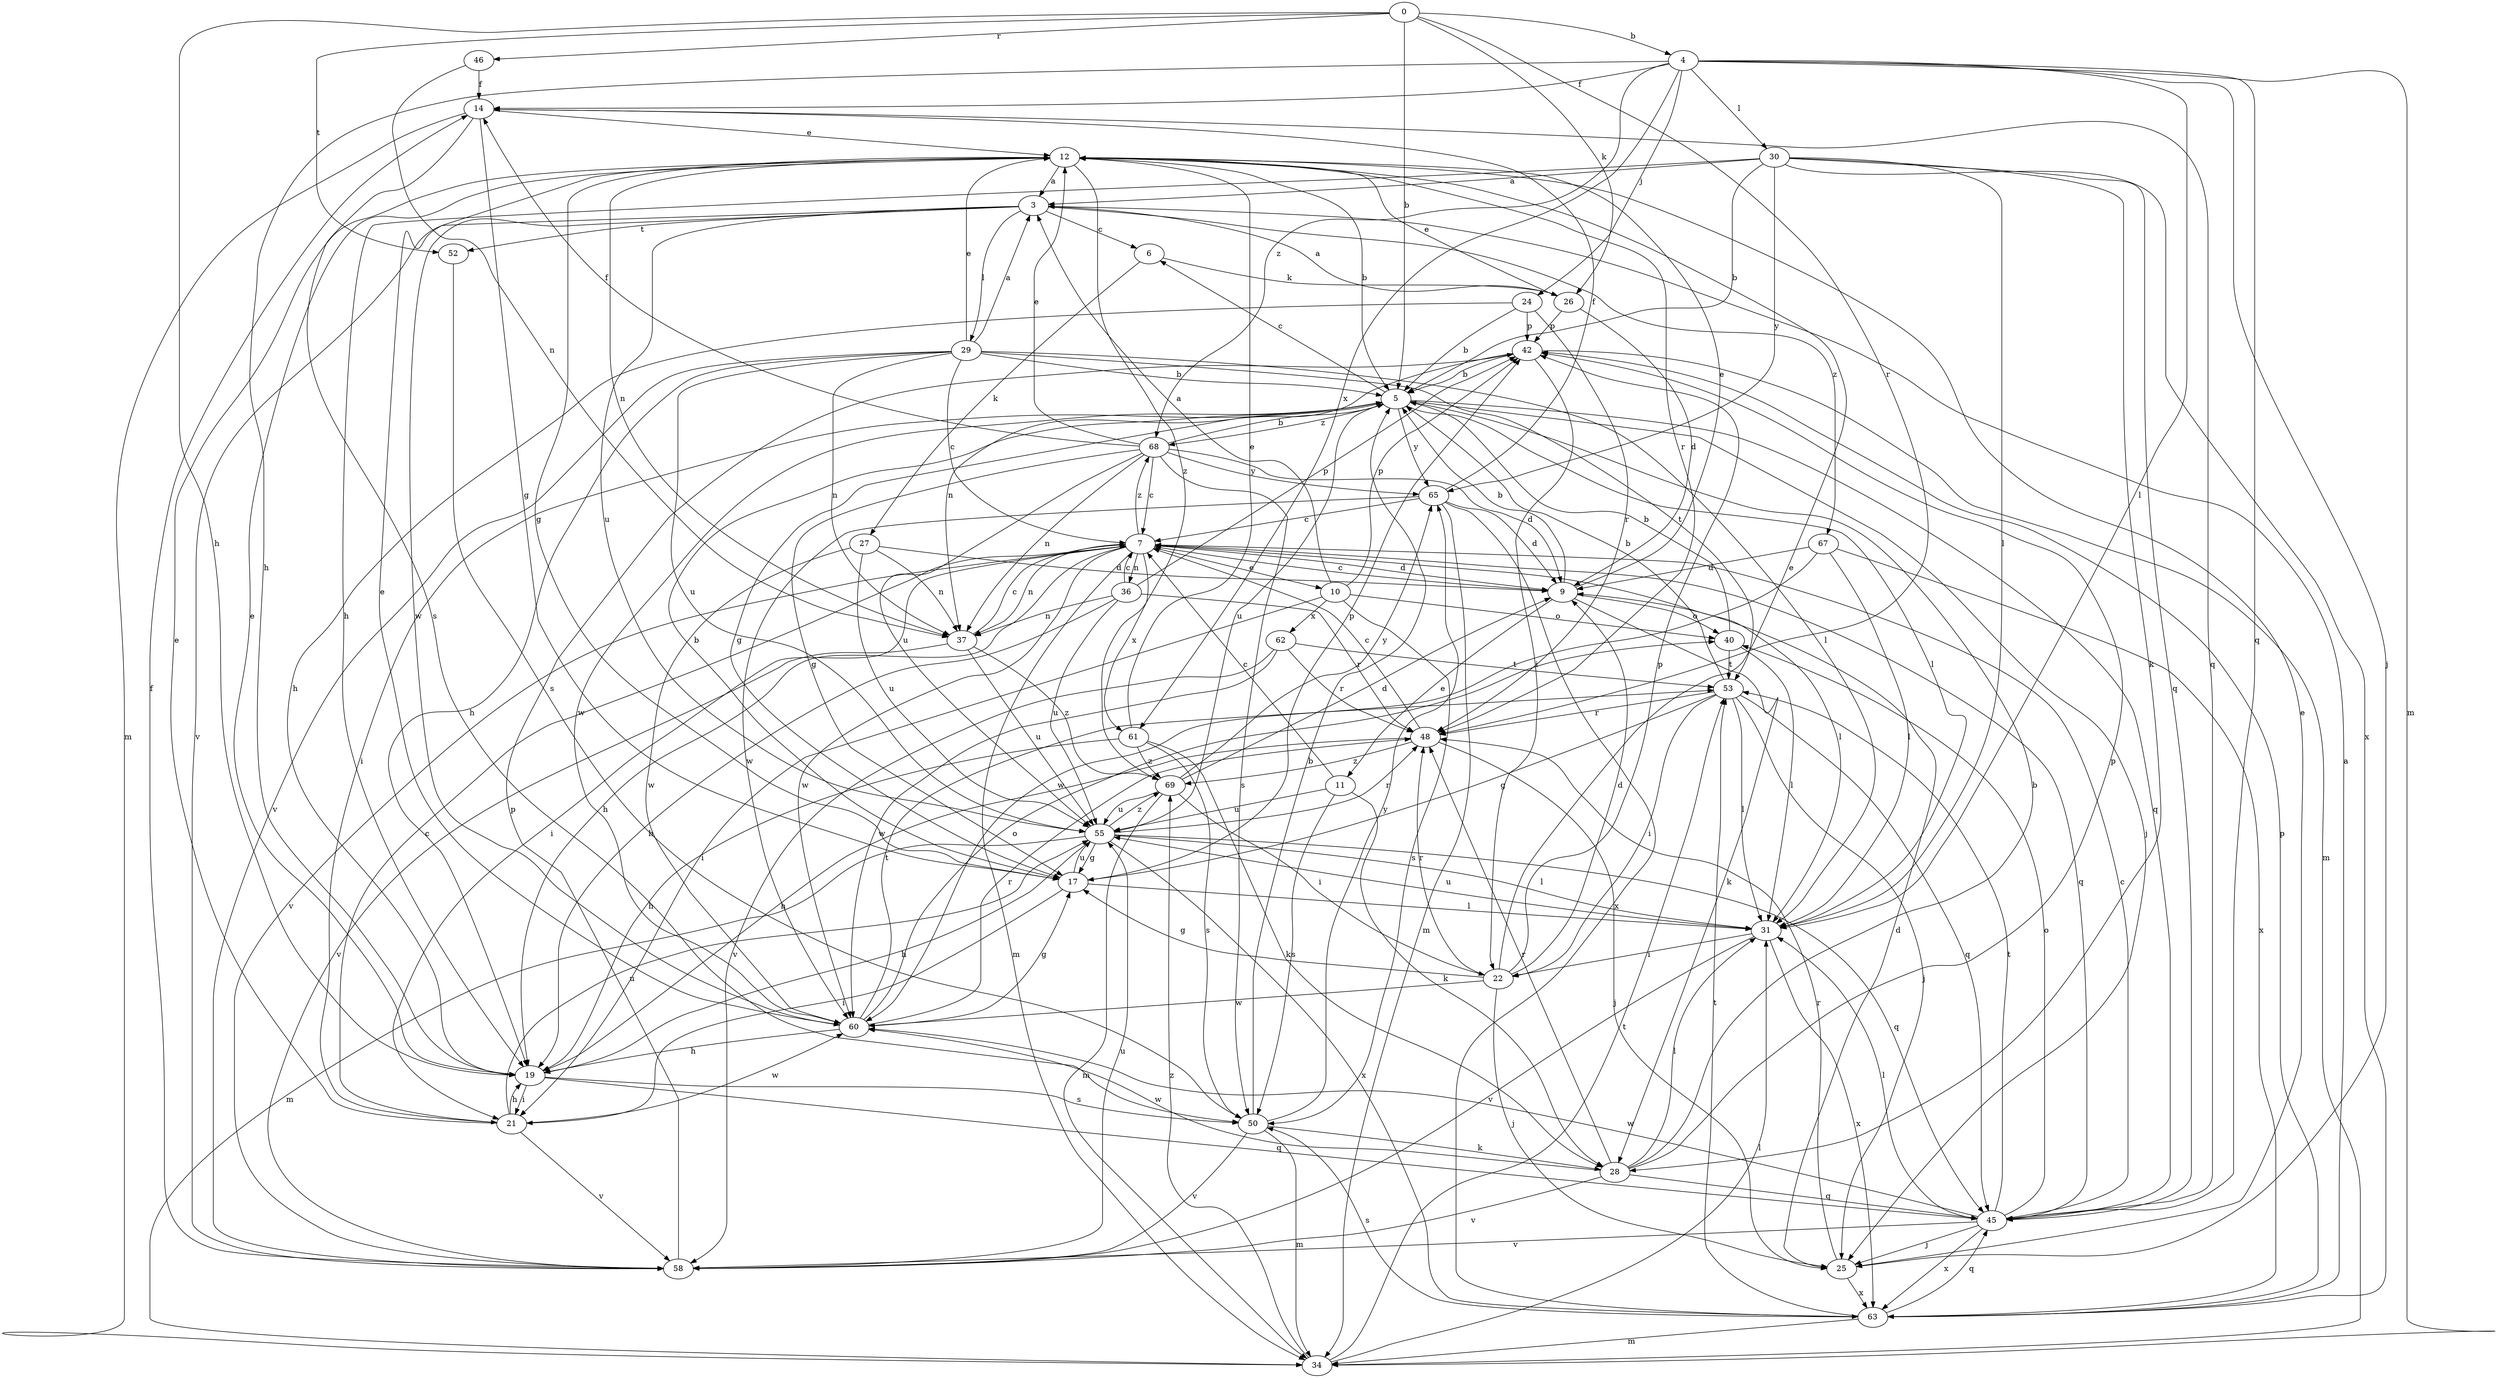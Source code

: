 strict digraph  {
0;
3;
4;
5;
6;
7;
9;
10;
11;
12;
14;
17;
19;
21;
22;
24;
25;
26;
27;
28;
29;
30;
31;
34;
36;
37;
40;
42;
45;
46;
48;
50;
52;
53;
55;
58;
60;
61;
62;
63;
65;
67;
68;
69;
0 -> 4  [label=b];
0 -> 5  [label=b];
0 -> 19  [label=h];
0 -> 26  [label=k];
0 -> 46  [label=r];
0 -> 48  [label=r];
0 -> 52  [label=t];
3 -> 6  [label=c];
3 -> 29  [label=l];
3 -> 52  [label=t];
3 -> 55  [label=u];
3 -> 58  [label=v];
3 -> 60  [label=w];
3 -> 67  [label=z];
4 -> 14  [label=f];
4 -> 19  [label=h];
4 -> 24  [label=j];
4 -> 25  [label=j];
4 -> 30  [label=l];
4 -> 31  [label=l];
4 -> 34  [label=m];
4 -> 45  [label=q];
4 -> 61  [label=x];
4 -> 68  [label=z];
5 -> 6  [label=c];
5 -> 17  [label=g];
5 -> 21  [label=i];
5 -> 25  [label=j];
5 -> 31  [label=l];
5 -> 45  [label=q];
5 -> 55  [label=u];
5 -> 60  [label=w];
5 -> 65  [label=y];
5 -> 68  [label=z];
6 -> 26  [label=k];
6 -> 27  [label=k];
7 -> 9  [label=d];
7 -> 10  [label=e];
7 -> 19  [label=h];
7 -> 21  [label=i];
7 -> 31  [label=l];
7 -> 34  [label=m];
7 -> 36  [label=n];
7 -> 37  [label=n];
7 -> 45  [label=q];
7 -> 58  [label=v];
7 -> 60  [label=w];
7 -> 61  [label=x];
7 -> 68  [label=z];
9 -> 5  [label=b];
9 -> 7  [label=c];
9 -> 11  [label=e];
9 -> 12  [label=e];
9 -> 28  [label=k];
9 -> 40  [label=o];
10 -> 3  [label=a];
10 -> 21  [label=i];
10 -> 40  [label=o];
10 -> 42  [label=p];
10 -> 50  [label=s];
10 -> 62  [label=x];
11 -> 7  [label=c];
11 -> 28  [label=k];
11 -> 50  [label=s];
11 -> 55  [label=u];
12 -> 3  [label=a];
12 -> 5  [label=b];
12 -> 17  [label=g];
12 -> 37  [label=n];
12 -> 48  [label=r];
12 -> 69  [label=z];
14 -> 12  [label=e];
14 -> 17  [label=g];
14 -> 34  [label=m];
14 -> 45  [label=q];
14 -> 50  [label=s];
17 -> 5  [label=b];
17 -> 21  [label=i];
17 -> 31  [label=l];
17 -> 42  [label=p];
17 -> 55  [label=u];
19 -> 12  [label=e];
19 -> 21  [label=i];
19 -> 45  [label=q];
19 -> 50  [label=s];
21 -> 7  [label=c];
21 -> 12  [label=e];
21 -> 19  [label=h];
21 -> 55  [label=u];
21 -> 58  [label=v];
21 -> 60  [label=w];
22 -> 9  [label=d];
22 -> 12  [label=e];
22 -> 17  [label=g];
22 -> 25  [label=j];
22 -> 42  [label=p];
22 -> 48  [label=r];
22 -> 60  [label=w];
24 -> 5  [label=b];
24 -> 19  [label=h];
24 -> 42  [label=p];
24 -> 48  [label=r];
25 -> 9  [label=d];
25 -> 12  [label=e];
25 -> 48  [label=r];
25 -> 63  [label=x];
26 -> 3  [label=a];
26 -> 9  [label=d];
26 -> 12  [label=e];
26 -> 42  [label=p];
27 -> 9  [label=d];
27 -> 37  [label=n];
27 -> 55  [label=u];
27 -> 60  [label=w];
28 -> 5  [label=b];
28 -> 31  [label=l];
28 -> 42  [label=p];
28 -> 45  [label=q];
28 -> 48  [label=r];
28 -> 58  [label=v];
28 -> 60  [label=w];
29 -> 3  [label=a];
29 -> 5  [label=b];
29 -> 7  [label=c];
29 -> 12  [label=e];
29 -> 19  [label=h];
29 -> 31  [label=l];
29 -> 37  [label=n];
29 -> 53  [label=t];
29 -> 55  [label=u];
29 -> 58  [label=v];
30 -> 3  [label=a];
30 -> 5  [label=b];
30 -> 19  [label=h];
30 -> 28  [label=k];
30 -> 31  [label=l];
30 -> 45  [label=q];
30 -> 63  [label=x];
30 -> 65  [label=y];
31 -> 22  [label=i];
31 -> 55  [label=u];
31 -> 58  [label=v];
31 -> 63  [label=x];
34 -> 31  [label=l];
34 -> 53  [label=t];
34 -> 69  [label=z];
36 -> 7  [label=c];
36 -> 19  [label=h];
36 -> 37  [label=n];
36 -> 42  [label=p];
36 -> 48  [label=r];
36 -> 55  [label=u];
37 -> 7  [label=c];
37 -> 55  [label=u];
37 -> 58  [label=v];
37 -> 69  [label=z];
40 -> 5  [label=b];
40 -> 31  [label=l];
40 -> 53  [label=t];
42 -> 5  [label=b];
42 -> 22  [label=i];
42 -> 34  [label=m];
42 -> 37  [label=n];
45 -> 7  [label=c];
45 -> 25  [label=j];
45 -> 31  [label=l];
45 -> 40  [label=o];
45 -> 53  [label=t];
45 -> 58  [label=v];
45 -> 60  [label=w];
45 -> 63  [label=x];
46 -> 14  [label=f];
46 -> 37  [label=n];
48 -> 7  [label=c];
48 -> 19  [label=h];
48 -> 25  [label=j];
48 -> 69  [label=z];
50 -> 5  [label=b];
50 -> 28  [label=k];
50 -> 34  [label=m];
50 -> 58  [label=v];
50 -> 65  [label=y];
52 -> 50  [label=s];
53 -> 5  [label=b];
53 -> 17  [label=g];
53 -> 22  [label=i];
53 -> 25  [label=j];
53 -> 31  [label=l];
53 -> 45  [label=q];
53 -> 48  [label=r];
55 -> 17  [label=g];
55 -> 19  [label=h];
55 -> 31  [label=l];
55 -> 34  [label=m];
55 -> 45  [label=q];
55 -> 48  [label=r];
55 -> 63  [label=x];
55 -> 69  [label=z];
58 -> 14  [label=f];
58 -> 42  [label=p];
58 -> 55  [label=u];
60 -> 12  [label=e];
60 -> 17  [label=g];
60 -> 19  [label=h];
60 -> 40  [label=o];
60 -> 48  [label=r];
60 -> 53  [label=t];
61 -> 12  [label=e];
61 -> 19  [label=h];
61 -> 28  [label=k];
61 -> 50  [label=s];
61 -> 69  [label=z];
62 -> 48  [label=r];
62 -> 53  [label=t];
62 -> 58  [label=v];
62 -> 60  [label=w];
63 -> 3  [label=a];
63 -> 34  [label=m];
63 -> 42  [label=p];
63 -> 45  [label=q];
63 -> 50  [label=s];
63 -> 53  [label=t];
65 -> 7  [label=c];
65 -> 9  [label=d];
65 -> 14  [label=f];
65 -> 34  [label=m];
65 -> 60  [label=w];
65 -> 63  [label=x];
67 -> 9  [label=d];
67 -> 31  [label=l];
67 -> 60  [label=w];
67 -> 63  [label=x];
68 -> 5  [label=b];
68 -> 7  [label=c];
68 -> 9  [label=d];
68 -> 12  [label=e];
68 -> 14  [label=f];
68 -> 17  [label=g];
68 -> 37  [label=n];
68 -> 50  [label=s];
68 -> 55  [label=u];
68 -> 65  [label=y];
69 -> 9  [label=d];
69 -> 22  [label=i];
69 -> 34  [label=m];
69 -> 55  [label=u];
69 -> 65  [label=y];
}
